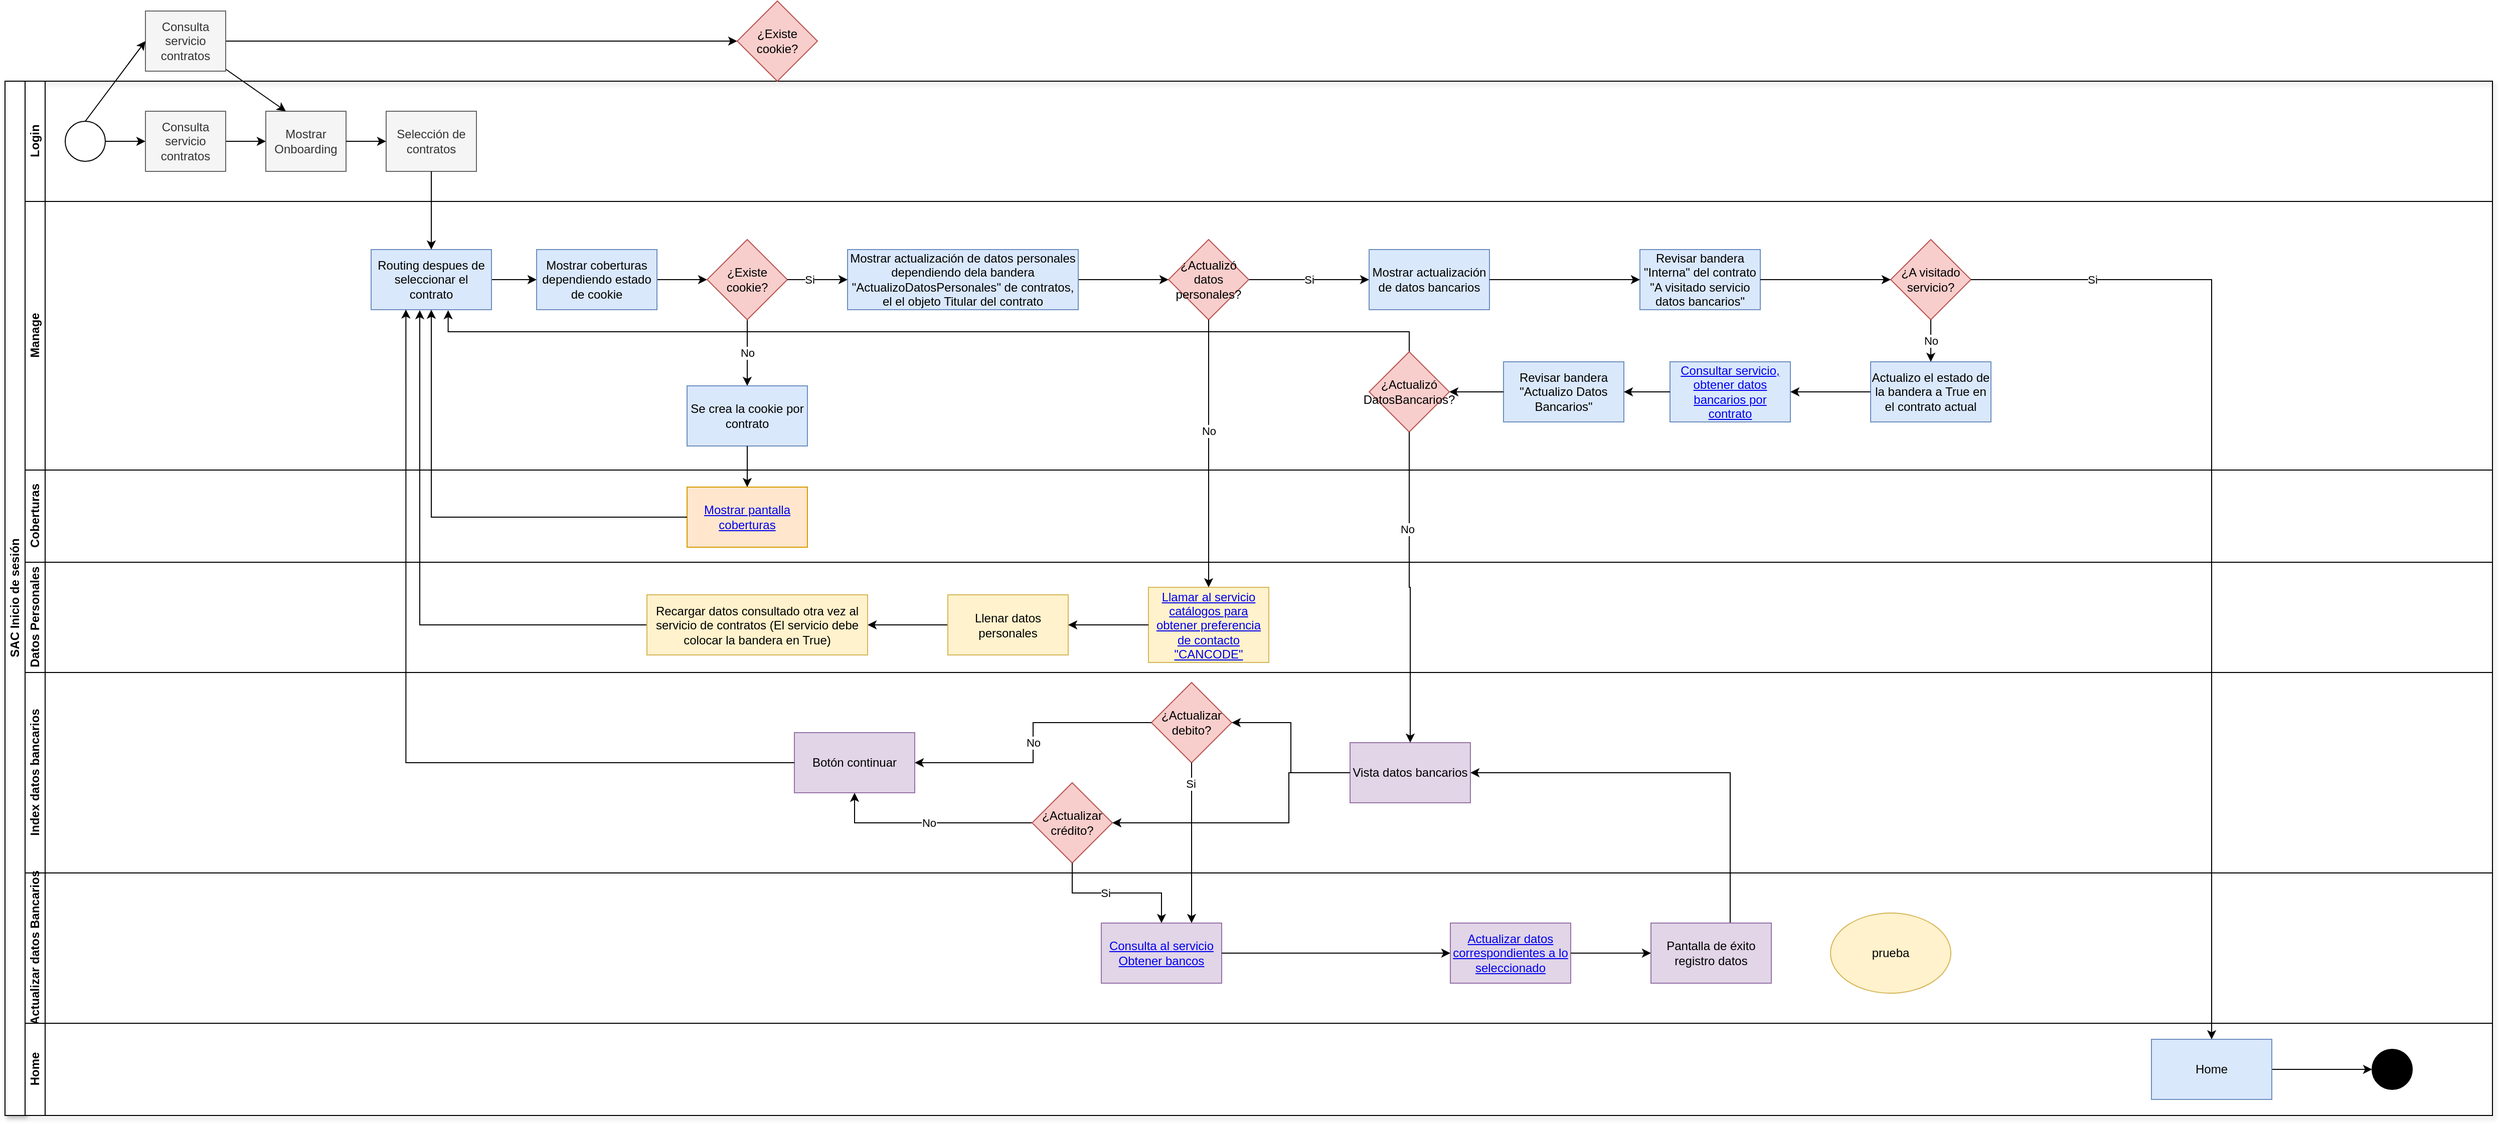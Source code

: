 <mxfile version="19.0.3" type="device"><diagram id="prtHgNgQTEPvFCAcTncT" name="Page-1"><mxGraphModel dx="1038" dy="649" grid="1" gridSize="10" guides="1" tooltips="1" connect="1" arrows="1" fold="1" page="1" pageScale="1" pageWidth="827" pageHeight="1169" math="0" shadow="0"><root><mxCell id="0"/><mxCell id="1" parent="0"/><mxCell id="dNxyNK7c78bLwvsdeMH5-19" value="SAC Inicio de sesión" style="swimlane;html=1;childLayout=stackLayout;resizeParent=1;resizeParentMax=0;horizontal=0;startSize=20;horizontalStack=0;shadow=1;" parent="1" vertex="1"><mxGeometry x="40" y="80" width="2480" height="1032" as="geometry"/></mxCell><mxCell id="dNxyNK7c78bLwvsdeMH5-20" value="Login" style="swimlane;html=1;startSize=20;horizontal=0;swimlaneFillColor=none;" parent="dNxyNK7c78bLwvsdeMH5-19" vertex="1"><mxGeometry x="20" width="2460" height="120" as="geometry"/></mxCell><mxCell id="dNxyNK7c78bLwvsdeMH5-25" value="" style="edgeStyle=orthogonalEdgeStyle;rounded=0;orthogonalLoop=1;jettySize=auto;html=1;" parent="dNxyNK7c78bLwvsdeMH5-20" source="dNxyNK7c78bLwvsdeMH5-23" target="dNxyNK7c78bLwvsdeMH5-24" edge="1"><mxGeometry relative="1" as="geometry"/></mxCell><mxCell id="dNxyNK7c78bLwvsdeMH5-23" value="" style="ellipse;whiteSpace=wrap;html=1;" parent="dNxyNK7c78bLwvsdeMH5-20" vertex="1"><mxGeometry x="40" y="40" width="40" height="40" as="geometry"/></mxCell><mxCell id="sx0D6qyh79OSTjhHzGGq-5" style="edgeStyle=orthogonalEdgeStyle;rounded=0;orthogonalLoop=1;jettySize=auto;html=1;" parent="dNxyNK7c78bLwvsdeMH5-20" source="dNxyNK7c78bLwvsdeMH5-24" target="dNxyNK7c78bLwvsdeMH5-30" edge="1"><mxGeometry relative="1" as="geometry"/></mxCell><mxCell id="dNxyNK7c78bLwvsdeMH5-24" value="Consulta servicio contratos" style="rounded=0;whiteSpace=wrap;html=1;fontFamily=Helvetica;fontSize=12;fontColor=#333333;align=center;fillColor=#f5f5f5;strokeColor=#666666;" parent="dNxyNK7c78bLwvsdeMH5-20" vertex="1"><mxGeometry x="120" y="30" width="80" height="60" as="geometry"/></mxCell><mxCell id="dNxyNK7c78bLwvsdeMH5-30" value="Mostrar Onboarding" style="rounded=0;whiteSpace=wrap;html=1;fontFamily=Helvetica;fontSize=12;fontColor=#333333;align=center;fillColor=#f5f5f5;strokeColor=#666666;" parent="dNxyNK7c78bLwvsdeMH5-20" vertex="1"><mxGeometry x="240" y="30" width="80" height="60" as="geometry"/></mxCell><mxCell id="sx0D6qyh79OSTjhHzGGq-6" value="Selección de contratos" style="whiteSpace=wrap;html=1;fontColor=#333333;rounded=0;fillColor=#f5f5f5;strokeColor=#666666;" parent="dNxyNK7c78bLwvsdeMH5-20" vertex="1"><mxGeometry x="360" y="30" width="90" height="60" as="geometry"/></mxCell><mxCell id="sx0D6qyh79OSTjhHzGGq-7" value="" style="edgeStyle=orthogonalEdgeStyle;rounded=0;orthogonalLoop=1;jettySize=auto;html=1;" parent="dNxyNK7c78bLwvsdeMH5-20" source="dNxyNK7c78bLwvsdeMH5-30" target="sx0D6qyh79OSTjhHzGGq-6" edge="1"><mxGeometry relative="1" as="geometry"/></mxCell><mxCell id="dNxyNK7c78bLwvsdeMH5-21" value="Manage" style="swimlane;html=1;startSize=20;horizontal=0;" parent="dNxyNK7c78bLwvsdeMH5-19" vertex="1"><mxGeometry x="20" y="120" width="2460" height="268" as="geometry"/></mxCell><mxCell id="sx0D6qyh79OSTjhHzGGq-16" value="" style="edgeStyle=orthogonalEdgeStyle;rounded=0;orthogonalLoop=1;jettySize=auto;html=1;" parent="dNxyNK7c78bLwvsdeMH5-21" source="sx0D6qyh79OSTjhHzGGq-10" target="sx0D6qyh79OSTjhHzGGq-15" edge="1"><mxGeometry relative="1" as="geometry"/></mxCell><mxCell id="sx0D6qyh79OSTjhHzGGq-10" value="Routing despues de seleccionar el contrato" style="whiteSpace=wrap;html=1;rounded=0;fillColor=#dae8fc;strokeColor=#6c8ebf;" parent="dNxyNK7c78bLwvsdeMH5-21" vertex="1"><mxGeometry x="345" y="48" width="120" height="60" as="geometry"/></mxCell><mxCell id="sx0D6qyh79OSTjhHzGGq-18" value="" style="edgeStyle=orthogonalEdgeStyle;rounded=0;orthogonalLoop=1;jettySize=auto;html=1;" parent="dNxyNK7c78bLwvsdeMH5-21" source="sx0D6qyh79OSTjhHzGGq-15" target="sx0D6qyh79OSTjhHzGGq-17" edge="1"><mxGeometry relative="1" as="geometry"/></mxCell><mxCell id="sx0D6qyh79OSTjhHzGGq-15" value="Mostrar coberturas dependiendo estado de cookie" style="whiteSpace=wrap;html=1;rounded=0;fillColor=#dae8fc;strokeColor=#6c8ebf;" parent="dNxyNK7c78bLwvsdeMH5-21" vertex="1"><mxGeometry x="510" y="48" width="120" height="60" as="geometry"/></mxCell><mxCell id="sx0D6qyh79OSTjhHzGGq-29" value="No" style="edgeStyle=orthogonalEdgeStyle;rounded=0;orthogonalLoop=1;jettySize=auto;html=1;" parent="dNxyNK7c78bLwvsdeMH5-21" source="sx0D6qyh79OSTjhHzGGq-17" target="sx0D6qyh79OSTjhHzGGq-28" edge="1"><mxGeometry relative="1" as="geometry"/></mxCell><mxCell id="sx0D6qyh79OSTjhHzGGq-17" value="¿Existe cookie?" style="rhombus;whiteSpace=wrap;html=1;rounded=0;fillColor=#f8cecc;strokeColor=#b85450;" parent="dNxyNK7c78bLwvsdeMH5-21" vertex="1"><mxGeometry x="680" y="38" width="80" height="80" as="geometry"/></mxCell><mxCell id="sx0D6qyh79OSTjhHzGGq-28" value="Se crea la cookie por contrato" style="whiteSpace=wrap;html=1;rounded=0;fillColor=#dae8fc;strokeColor=#6c8ebf;" parent="dNxyNK7c78bLwvsdeMH5-21" vertex="1"><mxGeometry x="660" y="184" width="120" height="60" as="geometry"/></mxCell><mxCell id="sx0D6qyh79OSTjhHzGGq-36" value="Si" style="edgeStyle=orthogonalEdgeStyle;rounded=0;orthogonalLoop=1;jettySize=auto;html=1;" parent="dNxyNK7c78bLwvsdeMH5-21" source="sx0D6qyh79OSTjhHzGGq-32" target="sx0D6qyh79OSTjhHzGGq-35" edge="1"><mxGeometry relative="1" as="geometry"/></mxCell><mxCell id="sx0D6qyh79OSTjhHzGGq-32" value="¿Actualizó datos personales?" style="rhombus;whiteSpace=wrap;html=1;rounded=0;fillColor=#f8cecc;strokeColor=#b85450;" parent="dNxyNK7c78bLwvsdeMH5-21" vertex="1"><mxGeometry x="1140" y="38" width="80" height="80" as="geometry"/></mxCell><mxCell id="sx0D6qyh79OSTjhHzGGq-35" value="Mostrar actualización de datos bancarios" style="whiteSpace=wrap;html=1;rounded=0;fillColor=#dae8fc;strokeColor=#6c8ebf;" parent="dNxyNK7c78bLwvsdeMH5-21" vertex="1"><mxGeometry x="1340" y="48" width="120" height="60" as="geometry"/></mxCell><mxCell id="sx0D6qyh79OSTjhHzGGq-50" value="Revisar bandera &quot;Interna&quot; del contrato &quot;A visitado servicio datos bancarios&quot;" style="whiteSpace=wrap;html=1;rounded=0;fillColor=#dae8fc;strokeColor=#6c8ebf;" parent="dNxyNK7c78bLwvsdeMH5-21" vertex="1"><mxGeometry x="1610" y="48" width="120" height="60" as="geometry"/></mxCell><mxCell id="sx0D6qyh79OSTjhHzGGq-51" value="" style="edgeStyle=orthogonalEdgeStyle;rounded=0;orthogonalLoop=1;jettySize=auto;html=1;" parent="dNxyNK7c78bLwvsdeMH5-21" source="sx0D6qyh79OSTjhHzGGq-35" target="sx0D6qyh79OSTjhHzGGq-50" edge="1"><mxGeometry relative="1" as="geometry"/></mxCell><mxCell id="sx0D6qyh79OSTjhHzGGq-53" value="¿A visitado servicio?" style="rhombus;whiteSpace=wrap;html=1;rounded=0;fillColor=#f8cecc;strokeColor=#b85450;" parent="dNxyNK7c78bLwvsdeMH5-21" vertex="1"><mxGeometry x="1860" y="38" width="80" height="80" as="geometry"/></mxCell><mxCell id="sx0D6qyh79OSTjhHzGGq-54" value="" style="edgeStyle=orthogonalEdgeStyle;rounded=0;orthogonalLoop=1;jettySize=auto;html=1;" parent="dNxyNK7c78bLwvsdeMH5-21" source="sx0D6qyh79OSTjhHzGGq-50" target="sx0D6qyh79OSTjhHzGGq-53" edge="1"><mxGeometry relative="1" as="geometry"/></mxCell><mxCell id="sx0D6qyh79OSTjhHzGGq-62" value="Actualizo el estado de la bandera a True en el contrato actual" style="whiteSpace=wrap;html=1;rounded=0;fillColor=#dae8fc;strokeColor=#6c8ebf;" parent="dNxyNK7c78bLwvsdeMH5-21" vertex="1"><mxGeometry x="1840" y="160" width="120" height="60" as="geometry"/></mxCell><mxCell id="sx0D6qyh79OSTjhHzGGq-63" value="No" style="edgeStyle=orthogonalEdgeStyle;rounded=0;orthogonalLoop=1;jettySize=auto;html=1;" parent="dNxyNK7c78bLwvsdeMH5-21" source="sx0D6qyh79OSTjhHzGGq-53" target="sx0D6qyh79OSTjhHzGGq-62" edge="1"><mxGeometry relative="1" as="geometry"/></mxCell><mxCell id="sx0D6qyh79OSTjhHzGGq-57" value="&lt;a href=&quot;http://pruebas.servicios.saludsa.com.ec/ServicioContratos/swagger/ui/index#!/Contrato/Contrato_ObtenerDatosBancariosPorContrato&quot;&gt;Consultar servicio, obtener datos bancarios por contrato&lt;/a&gt;" style="whiteSpace=wrap;html=1;rounded=0;fillColor=#dae8fc;strokeColor=#6c8ebf;" parent="dNxyNK7c78bLwvsdeMH5-21" vertex="1"><mxGeometry x="1640" y="160" width="120" height="60" as="geometry"/></mxCell><mxCell id="sx0D6qyh79OSTjhHzGGq-64" style="edgeStyle=orthogonalEdgeStyle;rounded=0;orthogonalLoop=1;jettySize=auto;html=1;" parent="dNxyNK7c78bLwvsdeMH5-21" source="sx0D6qyh79OSTjhHzGGq-62" target="sx0D6qyh79OSTjhHzGGq-57" edge="1"><mxGeometry relative="1" as="geometry"/></mxCell><mxCell id="sx0D6qyh79OSTjhHzGGq-89" value="Revisar bandera &quot;Actualizo Datos Bancarios&quot;" style="whiteSpace=wrap;html=1;rounded=0;fillColor=#dae8fc;strokeColor=#6c8ebf;" parent="dNxyNK7c78bLwvsdeMH5-21" vertex="1"><mxGeometry x="1474" y="160" width="120" height="60" as="geometry"/></mxCell><mxCell id="sx0D6qyh79OSTjhHzGGq-90" value="" style="edgeStyle=orthogonalEdgeStyle;rounded=0;orthogonalLoop=1;jettySize=auto;html=1;" parent="dNxyNK7c78bLwvsdeMH5-21" source="sx0D6qyh79OSTjhHzGGq-57" target="sx0D6qyh79OSTjhHzGGq-89" edge="1"><mxGeometry relative="1" as="geometry"/></mxCell><mxCell id="sx0D6qyh79OSTjhHzGGq-98" style="edgeStyle=orthogonalEdgeStyle;rounded=0;orthogonalLoop=1;jettySize=auto;html=1;entryX=0.64;entryY=1.008;entryDx=0;entryDy=0;entryPerimeter=0;" parent="dNxyNK7c78bLwvsdeMH5-21" source="sx0D6qyh79OSTjhHzGGq-91" target="sx0D6qyh79OSTjhHzGGq-10" edge="1"><mxGeometry relative="1" as="geometry"><Array as="points"><mxPoint x="1380" y="130"/><mxPoint x="422" y="130"/></Array></mxGeometry></mxCell><mxCell id="sx0D6qyh79OSTjhHzGGq-91" value="¿Actualizó&lt;br&gt;DatosBancarios?" style="rhombus;whiteSpace=wrap;html=1;rounded=0;fillColor=#f8cecc;strokeColor=#b85450;" parent="dNxyNK7c78bLwvsdeMH5-21" vertex="1"><mxGeometry x="1340" y="150" width="80" height="80" as="geometry"/></mxCell><mxCell id="sx0D6qyh79OSTjhHzGGq-92" value="" style="edgeStyle=orthogonalEdgeStyle;rounded=0;orthogonalLoop=1;jettySize=auto;html=1;" parent="dNxyNK7c78bLwvsdeMH5-21" source="sx0D6qyh79OSTjhHzGGq-89" target="sx0D6qyh79OSTjhHzGGq-91" edge="1"><mxGeometry relative="1" as="geometry"/></mxCell><mxCell id="sx0D6qyh79OSTjhHzGGq-37" value="Coberturas" style="swimlane;html=1;startSize=20;horizontal=0;" parent="dNxyNK7c78bLwvsdeMH5-19" vertex="1"><mxGeometry x="20" y="388" width="2460" height="92" as="geometry"/></mxCell><mxCell id="sx0D6qyh79OSTjhHzGGq-38" value="&lt;a href=&quot;http://pruebas.servicios.saludsa.com.ec/ServicioContratos/swagger/ui/index#!/Contrato/Contrato_ObtenerCoberturasGenericoConEstructuras&quot;&gt;Mostrar pantalla coberturas&lt;/a&gt;" style="whiteSpace=wrap;html=1;rounded=0;fillColor=#ffe6cc;strokeColor=#d79b00;" parent="sx0D6qyh79OSTjhHzGGq-37" vertex="1"><mxGeometry x="660" y="17" width="120" height="60" as="geometry"/></mxCell><mxCell id="sx0D6qyh79OSTjhHzGGq-1" value="Datos Personales" style="swimlane;html=1;startSize=20;horizontal=0;" parent="dNxyNK7c78bLwvsdeMH5-19" vertex="1"><mxGeometry x="20" y="480" width="2460" height="110" as="geometry"/></mxCell><mxCell id="sx0D6qyh79OSTjhHzGGq-42" value="&lt;a href=&quot;http://pruebas.servicios.saludsa.com.ec/ServicioCatalogos/swagger/ui/index#!/CatalogoAplicacion/CatalogoAplicacion_ObtenerCatalogo&quot;&gt;Llamar al servicio catálogos para obtener preferencia de contacto &quot;CANCODE&quot;&lt;/a&gt;" style="whiteSpace=wrap;html=1;rounded=0;fillColor=#fff2cc;strokeColor=#d6b656;" parent="sx0D6qyh79OSTjhHzGGq-1" vertex="1"><mxGeometry x="1120" y="25" width="120" height="75" as="geometry"/></mxCell><mxCell id="sx0D6qyh79OSTjhHzGGq-11" value="" style="edgeStyle=orthogonalEdgeStyle;rounded=0;orthogonalLoop=1;jettySize=auto;html=1;" parent="dNxyNK7c78bLwvsdeMH5-19" source="sx0D6qyh79OSTjhHzGGq-6" target="sx0D6qyh79OSTjhHzGGq-10" edge="1"><mxGeometry relative="1" as="geometry"/></mxCell><mxCell id="sx0D6qyh79OSTjhHzGGq-39" style="edgeStyle=orthogonalEdgeStyle;rounded=0;orthogonalLoop=1;jettySize=auto;html=1;" parent="dNxyNK7c78bLwvsdeMH5-19" source="sx0D6qyh79OSTjhHzGGq-28" target="sx0D6qyh79OSTjhHzGGq-38" edge="1"><mxGeometry relative="1" as="geometry"/></mxCell><mxCell id="sx0D6qyh79OSTjhHzGGq-40" style="edgeStyle=orthogonalEdgeStyle;rounded=0;orthogonalLoop=1;jettySize=auto;html=1;" parent="dNxyNK7c78bLwvsdeMH5-19" source="sx0D6qyh79OSTjhHzGGq-38" target="sx0D6qyh79OSTjhHzGGq-10" edge="1"><mxGeometry relative="1" as="geometry"/></mxCell><mxCell id="sx0D6qyh79OSTjhHzGGq-41" value="Index datos bancarios" style="swimlane;html=1;startSize=20;horizontal=0;" parent="dNxyNK7c78bLwvsdeMH5-19" vertex="1"><mxGeometry x="20" y="590" width="2460" height="200" as="geometry"/></mxCell><mxCell id="sx0D6qyh79OSTjhHzGGq-60" value="Vista datos bancarios" style="whiteSpace=wrap;html=1;rounded=0;fillColor=#e1d5e7;strokeColor=#9673a6;" parent="sx0D6qyh79OSTjhHzGGq-41" vertex="1"><mxGeometry x="1321" y="70" width="120" height="60" as="geometry"/></mxCell><mxCell id="sx0D6qyh79OSTjhHzGGq-70" value="¿Actualizar debito?" style="rhombus;whiteSpace=wrap;html=1;rounded=0;fillColor=#f8cecc;strokeColor=#b85450;" parent="sx0D6qyh79OSTjhHzGGq-41" vertex="1"><mxGeometry x="1123" y="10" width="80" height="80" as="geometry"/></mxCell><mxCell id="sx0D6qyh79OSTjhHzGGq-71" value="" style="edgeStyle=orthogonalEdgeStyle;rounded=0;orthogonalLoop=1;jettySize=auto;html=1;" parent="sx0D6qyh79OSTjhHzGGq-41" source="sx0D6qyh79OSTjhHzGGq-60" target="sx0D6qyh79OSTjhHzGGq-70" edge="1"><mxGeometry relative="1" as="geometry"/></mxCell><mxCell id="sx0D6qyh79OSTjhHzGGq-104" value="No" style="edgeStyle=orthogonalEdgeStyle;rounded=0;orthogonalLoop=1;jettySize=auto;html=1;entryX=0.5;entryY=1;entryDx=0;entryDy=0;" parent="sx0D6qyh79OSTjhHzGGq-41" source="sx0D6qyh79OSTjhHzGGq-73" target="sx0D6qyh79OSTjhHzGGq-102" edge="1"><mxGeometry relative="1" as="geometry"/></mxCell><mxCell id="sx0D6qyh79OSTjhHzGGq-73" value="¿Actualizar crédito?" style="rhombus;whiteSpace=wrap;html=1;rounded=0;fillColor=#f8cecc;strokeColor=#b85450;" parent="sx0D6qyh79OSTjhHzGGq-41" vertex="1"><mxGeometry x="1004" y="110" width="80" height="80" as="geometry"/></mxCell><mxCell id="sx0D6qyh79OSTjhHzGGq-74" value="" style="edgeStyle=orthogonalEdgeStyle;rounded=0;orthogonalLoop=1;jettySize=auto;html=1;" parent="sx0D6qyh79OSTjhHzGGq-41" source="sx0D6qyh79OSTjhHzGGq-60" target="sx0D6qyh79OSTjhHzGGq-73" edge="1"><mxGeometry relative="1" as="geometry"><Array as="points"><mxPoint x="1260" y="100"/><mxPoint x="1260" y="150"/></Array></mxGeometry></mxCell><mxCell id="sx0D6qyh79OSTjhHzGGq-102" value="Botón continuar" style="whiteSpace=wrap;html=1;rounded=0;fillColor=#e1d5e7;strokeColor=#9673a6;" parent="sx0D6qyh79OSTjhHzGGq-41" vertex="1"><mxGeometry x="767" y="60" width="120" height="60" as="geometry"/></mxCell><mxCell id="sx0D6qyh79OSTjhHzGGq-103" value="No" style="edgeStyle=orthogonalEdgeStyle;rounded=0;orthogonalLoop=1;jettySize=auto;html=1;" parent="sx0D6qyh79OSTjhHzGGq-41" source="sx0D6qyh79OSTjhHzGGq-70" target="sx0D6qyh79OSTjhHzGGq-102" edge="1"><mxGeometry relative="1" as="geometry"/></mxCell><mxCell id="sx0D6qyh79OSTjhHzGGq-43" value="" style="edgeStyle=orthogonalEdgeStyle;rounded=0;orthogonalLoop=1;jettySize=auto;html=1;" parent="dNxyNK7c78bLwvsdeMH5-19" source="sx0D6qyh79OSTjhHzGGq-32" target="sx0D6qyh79OSTjhHzGGq-42" edge="1"><mxGeometry relative="1" as="geometry"/></mxCell><mxCell id="sx0D6qyh79OSTjhHzGGq-99" value="No" style="edgeLabel;html=1;align=center;verticalAlign=middle;resizable=0;points=[];" parent="sx0D6qyh79OSTjhHzGGq-43" connectable="0" vertex="1"><mxGeometry x="-0.167" relative="1" as="geometry"><mxPoint as="offset"/></mxGeometry></mxCell><mxCell id="sx0D6qyh79OSTjhHzGGq-77" value="Actualizar datos Bancarios" style="swimlane;html=1;startSize=20;horizontal=0;" parent="dNxyNK7c78bLwvsdeMH5-19" vertex="1"><mxGeometry x="20" y="790" width="2460" height="150" as="geometry"/></mxCell><mxCell id="sx0D6qyh79OSTjhHzGGq-78" value="&lt;a href=&quot;http://pruebas.servicios.saludsa.com.ec/ServicioArmonix/swagger/ui/index#!/ContratoConsulta/ContratoConsulta_GetBancos&quot;&gt;Consulta al servicio Obtener bancos&lt;/a&gt;" style="whiteSpace=wrap;html=1;rounded=0;fillColor=#e1d5e7;strokeColor=#9673a6;" parent="sx0D6qyh79OSTjhHzGGq-77" vertex="1"><mxGeometry x="1073" y="50" width="120" height="60" as="geometry"/></mxCell><mxCell id="sx0D6qyh79OSTjhHzGGq-83" value="&lt;a href=&quot;http://pruebas.servicios.saludsa.com.ec/ServicioContratos/swagger/ui/index#!/Contrato/Contrato_ActualizarDatosBancariosContrato&quot;&gt;Actualizar datos correspondientes a lo seleccionado&lt;/a&gt;" style="whiteSpace=wrap;html=1;rounded=0;fillColor=#e1d5e7;strokeColor=#9673a6;" parent="sx0D6qyh79OSTjhHzGGq-77" vertex="1"><mxGeometry x="1421" y="50" width="120" height="60" as="geometry"/></mxCell><mxCell id="sx0D6qyh79OSTjhHzGGq-84" value="" style="edgeStyle=orthogonalEdgeStyle;rounded=0;orthogonalLoop=1;jettySize=auto;html=1;" parent="sx0D6qyh79OSTjhHzGGq-77" source="sx0D6qyh79OSTjhHzGGq-78" target="sx0D6qyh79OSTjhHzGGq-83" edge="1"><mxGeometry relative="1" as="geometry"/></mxCell><mxCell id="WROVhsH93G0R2I8x6gaF-7" value="prueba" style="ellipse;whiteSpace=wrap;html=1;fillColor=#fff2cc;strokeColor=#d6b656;" vertex="1" parent="sx0D6qyh79OSTjhHzGGq-77"><mxGeometry x="1800" y="40" width="120" height="80" as="geometry"/></mxCell><mxCell id="sx0D6qyh79OSTjhHzGGq-52" value="Home" style="swimlane;html=1;startSize=20;horizontal=0;" parent="dNxyNK7c78bLwvsdeMH5-19" vertex="1"><mxGeometry x="20" y="940" width="2460" height="92" as="geometry"/></mxCell><mxCell id="sx0D6qyh79OSTjhHzGGq-109" style="edgeStyle=orthogonalEdgeStyle;rounded=0;orthogonalLoop=1;jettySize=auto;html=1;entryX=0;entryY=0.5;entryDx=0;entryDy=0;" parent="sx0D6qyh79OSTjhHzGGq-52" source="sx0D6qyh79OSTjhHzGGq-55" target="sx0D6qyh79OSTjhHzGGq-108" edge="1"><mxGeometry relative="1" as="geometry"/></mxCell><mxCell id="sx0D6qyh79OSTjhHzGGq-55" value="Home" style="whiteSpace=wrap;html=1;rounded=0;fillColor=#dae8fc;strokeColor=#6c8ebf;" parent="sx0D6qyh79OSTjhHzGGq-52" vertex="1"><mxGeometry x="2120" y="16" width="120" height="60" as="geometry"/></mxCell><mxCell id="sx0D6qyh79OSTjhHzGGq-108" value="" style="ellipse;whiteSpace=wrap;html=1;fillColor=#000000;" parent="sx0D6qyh79OSTjhHzGGq-52" vertex="1"><mxGeometry x="2340" y="26" width="40" height="40" as="geometry"/></mxCell><mxCell id="sx0D6qyh79OSTjhHzGGq-79" value="" style="edgeStyle=orthogonalEdgeStyle;rounded=0;orthogonalLoop=1;jettySize=auto;html=1;" parent="dNxyNK7c78bLwvsdeMH5-19" source="sx0D6qyh79OSTjhHzGGq-73" target="sx0D6qyh79OSTjhHzGGq-78" edge="1"><mxGeometry relative="1" as="geometry"/></mxCell><mxCell id="sx0D6qyh79OSTjhHzGGq-82" value="Si" style="edgeLabel;html=1;align=center;verticalAlign=middle;resizable=0;points=[];" parent="sx0D6qyh79OSTjhHzGGq-79" connectable="0" vertex="1"><mxGeometry x="-0.157" relative="1" as="geometry"><mxPoint as="offset"/></mxGeometry></mxCell><mxCell id="sx0D6qyh79OSTjhHzGGq-80" style="edgeStyle=orthogonalEdgeStyle;rounded=0;orthogonalLoop=1;jettySize=auto;html=1;entryX=0.75;entryY=0;entryDx=0;entryDy=0;" parent="dNxyNK7c78bLwvsdeMH5-19" source="sx0D6qyh79OSTjhHzGGq-70" target="sx0D6qyh79OSTjhHzGGq-78" edge="1"><mxGeometry relative="1" as="geometry"/></mxCell><mxCell id="sx0D6qyh79OSTjhHzGGq-81" value="Si" style="edgeLabel;html=1;align=center;verticalAlign=middle;resizable=0;points=[];" parent="sx0D6qyh79OSTjhHzGGq-80" connectable="0" vertex="1"><mxGeometry x="-0.736" y="-1" relative="1" as="geometry"><mxPoint as="offset"/></mxGeometry></mxCell><mxCell id="sx0D6qyh79OSTjhHzGGq-96" style="edgeStyle=orthogonalEdgeStyle;rounded=0;orthogonalLoop=1;jettySize=auto;html=1;" parent="dNxyNK7c78bLwvsdeMH5-19" source="sx0D6qyh79OSTjhHzGGq-91" target="sx0D6qyh79OSTjhHzGGq-60" edge="1"><mxGeometry relative="1" as="geometry"/></mxCell><mxCell id="sx0D6qyh79OSTjhHzGGq-97" value="No" style="edgeLabel;html=1;align=center;verticalAlign=middle;resizable=0;points=[];" parent="sx0D6qyh79OSTjhHzGGq-96" connectable="0" vertex="1"><mxGeometry x="-0.38" y="-2" relative="1" as="geometry"><mxPoint as="offset"/></mxGeometry></mxCell><mxCell id="sx0D6qyh79OSTjhHzGGq-105" style="edgeStyle=orthogonalEdgeStyle;rounded=0;orthogonalLoop=1;jettySize=auto;html=1;entryX=0.289;entryY=0.997;entryDx=0;entryDy=0;entryPerimeter=0;" parent="dNxyNK7c78bLwvsdeMH5-19" source="sx0D6qyh79OSTjhHzGGq-102" target="sx0D6qyh79OSTjhHzGGq-10" edge="1"><mxGeometry relative="1" as="geometry"/></mxCell><mxCell id="sx0D6qyh79OSTjhHzGGq-56" value="Si" style="edgeStyle=orthogonalEdgeStyle;rounded=0;orthogonalLoop=1;jettySize=auto;html=1;" parent="dNxyNK7c78bLwvsdeMH5-19" source="sx0D6qyh79OSTjhHzGGq-53" target="sx0D6qyh79OSTjhHzGGq-55" edge="1"><mxGeometry x="-0.759" relative="1" as="geometry"><mxPoint as="offset"/></mxGeometry></mxCell><mxCell id="sx0D6qyh79OSTjhHzGGq-33" value="" style="edgeStyle=orthogonalEdgeStyle;rounded=0;orthogonalLoop=1;jettySize=auto;html=1;" parent="1" source="sx0D6qyh79OSTjhHzGGq-19" target="sx0D6qyh79OSTjhHzGGq-32" edge="1"><mxGeometry relative="1" as="geometry"/></mxCell><mxCell id="sx0D6qyh79OSTjhHzGGq-19" value="Mostrar actualización de datos personales dependiendo dela bandera &quot;&lt;span style=&quot;&quot;&gt;ActualizoDatosPersonales&lt;/span&gt;&quot; de contratos, el el objeto Titular del contrato" style="whiteSpace=wrap;html=1;rounded=0;fillColor=#dae8fc;strokeColor=#6c8ebf;" parent="1" vertex="1"><mxGeometry x="880" y="248" width="230" height="60" as="geometry"/></mxCell><mxCell id="sx0D6qyh79OSTjhHzGGq-20" value="" style="edgeStyle=orthogonalEdgeStyle;rounded=0;orthogonalLoop=1;jettySize=auto;html=1;" parent="1" source="sx0D6qyh79OSTjhHzGGq-17" target="sx0D6qyh79OSTjhHzGGq-19" edge="1"><mxGeometry relative="1" as="geometry"/></mxCell><mxCell id="sx0D6qyh79OSTjhHzGGq-21" value="Si" style="edgeLabel;html=1;align=center;verticalAlign=middle;resizable=0;points=[];" parent="sx0D6qyh79OSTjhHzGGq-20" connectable="0" vertex="1"><mxGeometry x="-0.275" relative="1" as="geometry"><mxPoint as="offset"/></mxGeometry></mxCell><mxCell id="sx0D6qyh79OSTjhHzGGq-47" value="" style="edgeStyle=orthogonalEdgeStyle;rounded=0;orthogonalLoop=1;jettySize=auto;html=1;" parent="1" source="sx0D6qyh79OSTjhHzGGq-44" target="sx0D6qyh79OSTjhHzGGq-46" edge="1"><mxGeometry relative="1" as="geometry"/></mxCell><mxCell id="sx0D6qyh79OSTjhHzGGq-44" value="Llenar datos personales" style="whiteSpace=wrap;html=1;rounded=0;fillColor=#fff2cc;strokeColor=#d6b656;" parent="1" vertex="1"><mxGeometry x="980" y="592.5" width="120" height="60" as="geometry"/></mxCell><mxCell id="sx0D6qyh79OSTjhHzGGq-45" value="" style="edgeStyle=orthogonalEdgeStyle;rounded=0;orthogonalLoop=1;jettySize=auto;html=1;" parent="1" source="sx0D6qyh79OSTjhHzGGq-42" target="sx0D6qyh79OSTjhHzGGq-44" edge="1"><mxGeometry relative="1" as="geometry"/></mxCell><mxCell id="sx0D6qyh79OSTjhHzGGq-49" style="edgeStyle=orthogonalEdgeStyle;rounded=0;orthogonalLoop=1;jettySize=auto;html=1;entryX=0.404;entryY=1.008;entryDx=0;entryDy=0;entryPerimeter=0;" parent="1" source="sx0D6qyh79OSTjhHzGGq-46" target="sx0D6qyh79OSTjhHzGGq-10" edge="1"><mxGeometry relative="1" as="geometry"/></mxCell><mxCell id="sx0D6qyh79OSTjhHzGGq-46" value="Recargar datos consultado otra vez al servicio de contratos (El servicio debe colocar la bandera en True)" style="whiteSpace=wrap;html=1;rounded=0;fillColor=#fff2cc;strokeColor=#d6b656;" parent="1" vertex="1"><mxGeometry x="680" y="592.5" width="220" height="60" as="geometry"/></mxCell><mxCell id="sx0D6qyh79OSTjhHzGGq-100" style="edgeStyle=orthogonalEdgeStyle;rounded=0;orthogonalLoop=1;jettySize=auto;html=1;entryX=1;entryY=0.5;entryDx=0;entryDy=0;" parent="1" source="sx0D6qyh79OSTjhHzGGq-86" target="sx0D6qyh79OSTjhHzGGq-60" edge="1"><mxGeometry relative="1" as="geometry"><Array as="points"><mxPoint x="1760" y="770"/></Array></mxGeometry></mxCell><mxCell id="sx0D6qyh79OSTjhHzGGq-86" value="Pantalla de éxito registro datos" style="whiteSpace=wrap;html=1;rounded=0;fillColor=#e1d5e7;strokeColor=#9673a6;" parent="1" vertex="1"><mxGeometry x="1681" y="920" width="120" height="60" as="geometry"/></mxCell><mxCell id="sx0D6qyh79OSTjhHzGGq-87" value="" style="edgeStyle=orthogonalEdgeStyle;rounded=0;orthogonalLoop=1;jettySize=auto;html=1;" parent="1" source="sx0D6qyh79OSTjhHzGGq-83" target="sx0D6qyh79OSTjhHzGGq-86" edge="1"><mxGeometry relative="1" as="geometry"/></mxCell><mxCell id="4" style="edgeStyle=none;html=1;entryX=0.25;entryY=0;entryDx=0;entryDy=0;" parent="1" source="2" target="dNxyNK7c78bLwvsdeMH5-30" edge="1"><mxGeometry relative="1" as="geometry"/></mxCell><mxCell id="6" style="edgeStyle=none;html=1;" parent="1" source="2" target="5" edge="1"><mxGeometry relative="1" as="geometry"/></mxCell><mxCell id="2" value="Consulta servicio contratos" style="rounded=0;whiteSpace=wrap;html=1;fontFamily=Helvetica;fontSize=12;fontColor=#333333;align=center;fillColor=#f5f5f5;strokeColor=#666666;" parent="1" vertex="1"><mxGeometry x="180" y="10" width="80" height="60" as="geometry"/></mxCell><mxCell id="3" style="edgeStyle=none;html=1;exitX=0.5;exitY=0;exitDx=0;exitDy=0;entryX=0;entryY=0.5;entryDx=0;entryDy=0;" parent="1" source="dNxyNK7c78bLwvsdeMH5-23" target="2" edge="1"><mxGeometry relative="1" as="geometry"/></mxCell><mxCell id="5" value="¿Existe cookie?" style="rhombus;whiteSpace=wrap;html=1;rounded=0;fillColor=#f8cecc;strokeColor=#b85450;" parent="1" vertex="1"><mxGeometry x="770" width="80" height="80" as="geometry"/></mxCell></root></mxGraphModel></diagram></mxfile>